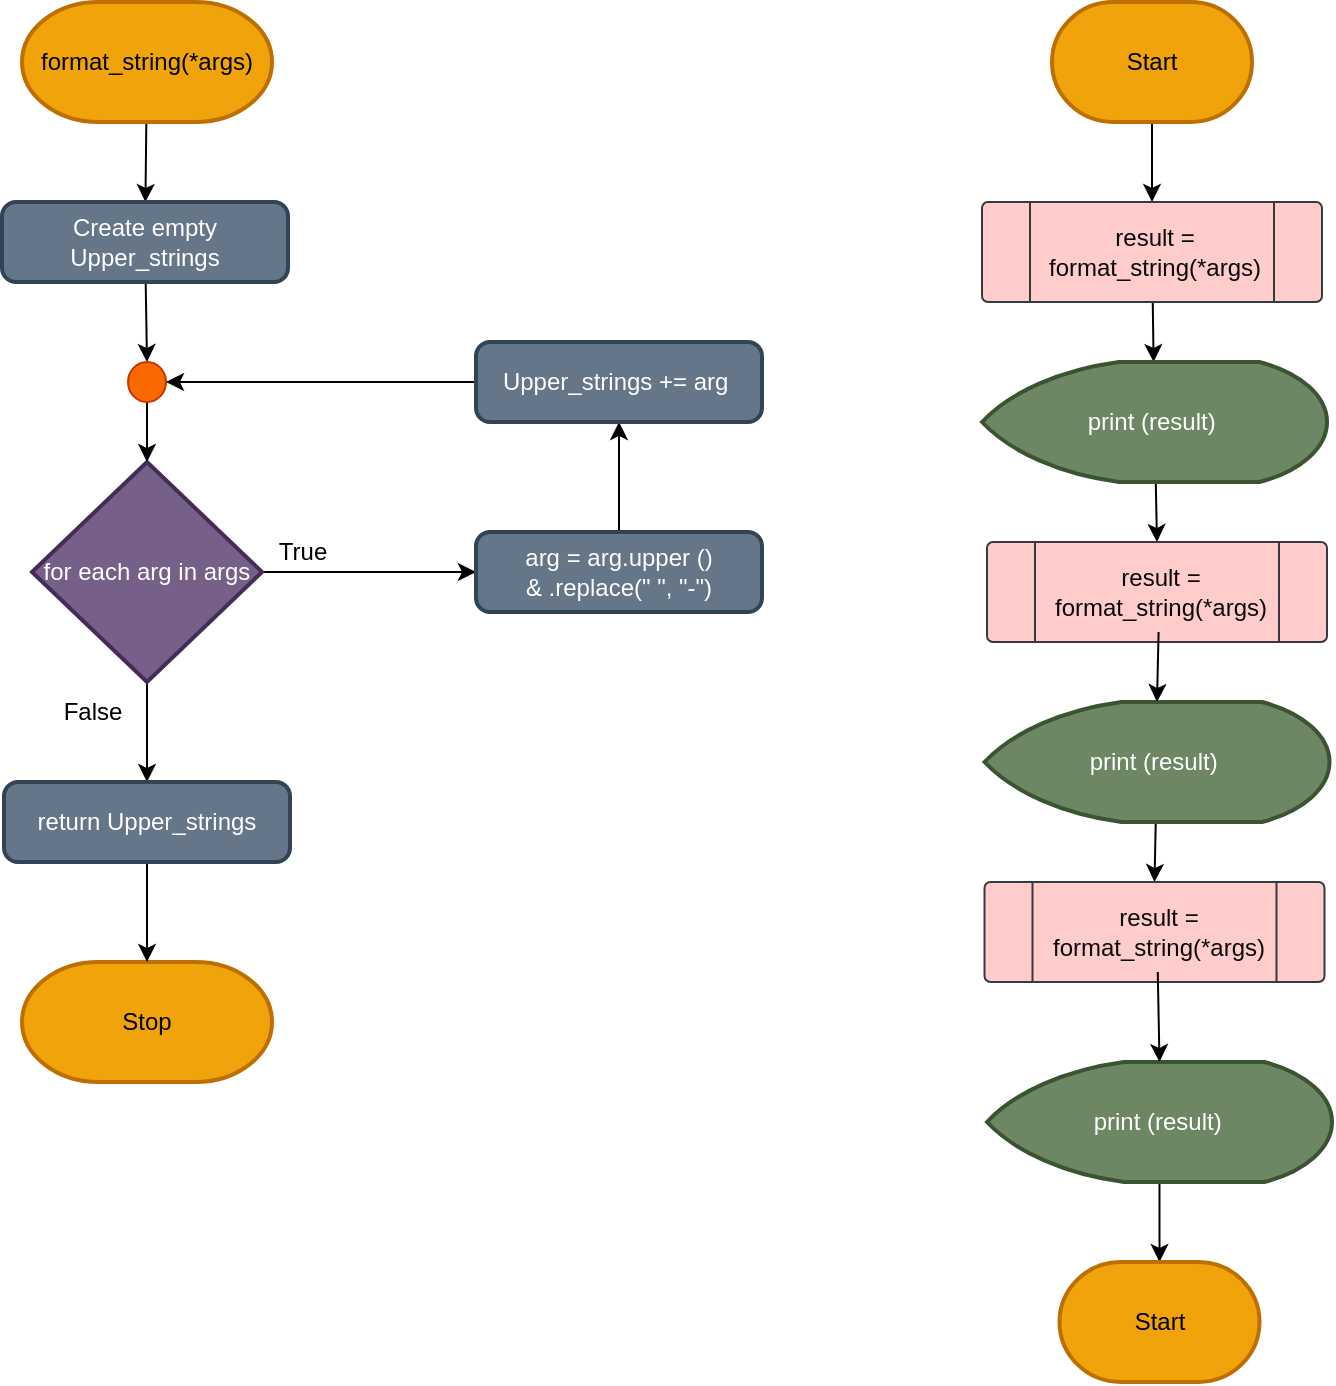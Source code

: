 <mxfile>
    <diagram id="SRuUUILZ2nNRZI7WkXr1" name="Page-1">
        <mxGraphModel dx="1214" dy="698" grid="1" gridSize="10" guides="1" tooltips="1" connect="1" arrows="1" fold="1" page="1" pageScale="1" pageWidth="850" pageHeight="1100" math="0" shadow="0">
            <root>
                <mxCell id="0"/>
                <mxCell id="1" parent="0"/>
                <mxCell id="16" style="edgeStyle=none;html=1;" parent="1" source="2" target="7" edge="1">
                    <mxGeometry relative="1" as="geometry"/>
                </mxCell>
                <mxCell id="2" value="format_string(*args)" style="strokeWidth=2;html=1;shape=mxgraph.flowchart.terminator;whiteSpace=wrap;fillColor=#f0a30a;fontColor=#000000;strokeColor=#BD7000;" parent="1" vertex="1">
                    <mxGeometry x="110" y="30" width="125" height="60" as="geometry"/>
                </mxCell>
                <mxCell id="17" style="edgeStyle=none;html=1;entryX=0.5;entryY=0;entryDx=0;entryDy=0;entryPerimeter=0;" parent="1" source="7" target="11" edge="1">
                    <mxGeometry relative="1" as="geometry"/>
                </mxCell>
                <mxCell id="7" value="Create empty Upper_strings" style="rounded=1;whiteSpace=wrap;html=1;absoluteArcSize=1;arcSize=14;strokeWidth=2;fillColor=#647687;strokeColor=#314354;fontColor=#ffffff;" parent="1" vertex="1">
                    <mxGeometry x="100" y="130" width="143" height="40" as="geometry"/>
                </mxCell>
                <mxCell id="14" style="edgeStyle=none;html=1;entryX=0;entryY=0.5;entryDx=0;entryDy=0;" parent="1" source="9" target="13" edge="1">
                    <mxGeometry relative="1" as="geometry"/>
                </mxCell>
                <mxCell id="23" style="edgeStyle=none;html=1;" parent="1" source="9" target="19" edge="1">
                    <mxGeometry relative="1" as="geometry"/>
                </mxCell>
                <mxCell id="9" value="for each arg in args" style="strokeWidth=2;html=1;shape=mxgraph.flowchart.decision;whiteSpace=wrap;fillColor=#76608a;fontColor=#ffffff;strokeColor=#432D57;" parent="1" vertex="1">
                    <mxGeometry x="115" y="260" width="115" height="110" as="geometry"/>
                </mxCell>
                <mxCell id="10" value="Stop" style="strokeWidth=2;html=1;shape=mxgraph.flowchart.terminator;whiteSpace=wrap;fillColor=#f0a30a;fontColor=#000000;strokeColor=#BD7000;" parent="1" vertex="1">
                    <mxGeometry x="110" y="510" width="125" height="60" as="geometry"/>
                </mxCell>
                <mxCell id="18" style="edgeStyle=none;html=1;entryX=0.5;entryY=0;entryDx=0;entryDy=0;entryPerimeter=0;" parent="1" source="11" target="9" edge="1">
                    <mxGeometry relative="1" as="geometry"/>
                </mxCell>
                <mxCell id="11" value="" style="verticalLabelPosition=bottom;verticalAlign=top;html=1;shape=mxgraph.flowchart.on-page_reference;fillColor=#fa6800;fontColor=#000000;strokeColor=#C73500;" parent="1" vertex="1">
                    <mxGeometry x="163" y="210" width="19" height="20" as="geometry"/>
                </mxCell>
                <mxCell id="21" style="edgeStyle=none;html=1;entryX=0.5;entryY=1;entryDx=0;entryDy=0;" parent="1" source="13" target="20" edge="1">
                    <mxGeometry relative="1" as="geometry"/>
                </mxCell>
                <mxCell id="13" value="arg = arg.upper ()&lt;br&gt;&amp;amp; .replace(&quot; &quot;, &quot;-&quot;)" style="rounded=1;whiteSpace=wrap;html=1;absoluteArcSize=1;arcSize=14;strokeWidth=2;fillColor=#647687;strokeColor=#314354;fontColor=#ffffff;" parent="1" vertex="1">
                    <mxGeometry x="337" y="295" width="143" height="40" as="geometry"/>
                </mxCell>
                <mxCell id="24" style="edgeStyle=none;html=1;" parent="1" source="19" target="10" edge="1">
                    <mxGeometry relative="1" as="geometry"/>
                </mxCell>
                <mxCell id="19" value="return Upper_strings" style="rounded=1;whiteSpace=wrap;html=1;absoluteArcSize=1;arcSize=14;strokeWidth=2;fillColor=#647687;strokeColor=#314354;fontColor=#ffffff;" parent="1" vertex="1">
                    <mxGeometry x="101" y="420" width="143" height="40" as="geometry"/>
                </mxCell>
                <mxCell id="22" style="edgeStyle=none;html=1;entryX=1;entryY=0.5;entryDx=0;entryDy=0;entryPerimeter=0;" parent="1" source="20" target="11" edge="1">
                    <mxGeometry relative="1" as="geometry"/>
                </mxCell>
                <mxCell id="20" value="Upper_strings += arg&amp;nbsp;" style="rounded=1;whiteSpace=wrap;html=1;absoluteArcSize=1;arcSize=14;strokeWidth=2;fillColor=#647687;strokeColor=#314354;fontColor=#ffffff;" parent="1" vertex="1">
                    <mxGeometry x="337" y="200" width="143" height="40" as="geometry"/>
                </mxCell>
                <mxCell id="32" style="edgeStyle=none;html=1;entryX=0.5;entryY=0;entryDx=0;entryDy=0;" parent="1" source="26" target="27" edge="1">
                    <mxGeometry relative="1" as="geometry"/>
                </mxCell>
                <mxCell id="26" value="Start" style="strokeWidth=2;html=1;shape=mxgraph.flowchart.terminator;whiteSpace=wrap;fillColor=#f0a30a;fontColor=#000000;strokeColor=#BD7000;" parent="1" vertex="1">
                    <mxGeometry x="625" y="30" width="100" height="60" as="geometry"/>
                </mxCell>
                <mxCell id="34" style="edgeStyle=none;html=1;" parent="1" source="27" target="29" edge="1">
                    <mxGeometry relative="1" as="geometry"/>
                </mxCell>
                <mxCell id="54" style="edgeStyle=none;html=1;entryX=0.5;entryY=0;entryDx=0;entryDy=0;" edge="1" parent="1" source="29" target="46">
                    <mxGeometry relative="1" as="geometry"/>
                </mxCell>
                <mxCell id="29" value="print (result)&amp;nbsp;" style="strokeWidth=2;html=1;shape=mxgraph.flowchart.display;whiteSpace=wrap;fillColor=#6d8764;strokeColor=#3A5431;fontColor=#ffffff;" parent="1" vertex="1">
                    <mxGeometry x="590" y="210" width="172.5" height="60" as="geometry"/>
                </mxCell>
                <mxCell id="37" value="True" style="text;html=1;align=center;verticalAlign=middle;resizable=0;points=[];autosize=1;strokeColor=none;fillColor=none;" parent="1" vertex="1">
                    <mxGeometry x="225" y="290" width="50" height="30" as="geometry"/>
                </mxCell>
                <mxCell id="38" value="False" style="text;html=1;align=center;verticalAlign=middle;resizable=0;points=[];autosize=1;strokeColor=none;fillColor=none;" parent="1" vertex="1">
                    <mxGeometry x="120" y="370" width="50" height="30" as="geometry"/>
                </mxCell>
                <mxCell id="44" value="" style="group" parent="1" vertex="1" connectable="0">
                    <mxGeometry x="590" y="130" width="170" height="50" as="geometry"/>
                </mxCell>
                <mxCell id="27" value="" style="verticalLabelPosition=bottom;verticalAlign=top;html=1;shape=process;whiteSpace=wrap;rounded=1;size=0.14;arcSize=6;fillColor=#ffcccc;strokeColor=#36393d;" parent="44" vertex="1">
                    <mxGeometry width="170" height="50" as="geometry"/>
                </mxCell>
                <mxCell id="28" value="&lt;font color=&quot;#0a0a0a&quot;&gt;result =&lt;br&gt;format_string(*args)&lt;/font&gt;" style="text;html=1;align=center;verticalAlign=middle;resizable=0;points=[];autosize=1;strokeColor=none;fillColor=none;" parent="44" vertex="1">
                    <mxGeometry x="21.25" y="5" width="130" height="40" as="geometry"/>
                </mxCell>
                <mxCell id="45" value="" style="group" vertex="1" connectable="0" parent="1">
                    <mxGeometry x="592.5" y="300" width="170" height="50" as="geometry"/>
                </mxCell>
                <mxCell id="46" value="" style="verticalLabelPosition=bottom;verticalAlign=top;html=1;shape=process;whiteSpace=wrap;rounded=1;size=0.14;arcSize=6;fillColor=#ffcccc;strokeColor=#36393d;" vertex="1" parent="45">
                    <mxGeometry width="170" height="50" as="geometry"/>
                </mxCell>
                <mxCell id="47" value="&lt;font color=&quot;#0a0a0a&quot;&gt;result =&lt;br&gt;format_string(*args)&lt;/font&gt;" style="text;html=1;align=center;verticalAlign=middle;resizable=0;points=[];autosize=1;strokeColor=none;fillColor=none;" vertex="1" parent="45">
                    <mxGeometry x="21.25" y="5" width="130" height="40" as="geometry"/>
                </mxCell>
                <mxCell id="56" style="edgeStyle=none;html=1;entryX=0.5;entryY=0;entryDx=0;entryDy=0;" edge="1" parent="1" source="48" target="50">
                    <mxGeometry relative="1" as="geometry"/>
                </mxCell>
                <mxCell id="48" value="print (result)&amp;nbsp;" style="strokeWidth=2;html=1;shape=mxgraph.flowchart.display;whiteSpace=wrap;fillColor=#6d8764;strokeColor=#3A5431;fontColor=#ffffff;" vertex="1" parent="1">
                    <mxGeometry x="591.25" y="380" width="172.5" height="60" as="geometry"/>
                </mxCell>
                <mxCell id="49" value="" style="group" vertex="1" connectable="0" parent="1">
                    <mxGeometry x="591.25" y="470" width="170" height="50" as="geometry"/>
                </mxCell>
                <mxCell id="50" value="" style="verticalLabelPosition=bottom;verticalAlign=top;html=1;shape=process;whiteSpace=wrap;rounded=1;size=0.14;arcSize=6;fillColor=#ffcccc;strokeColor=#36393d;" vertex="1" parent="49">
                    <mxGeometry width="170" height="50" as="geometry"/>
                </mxCell>
                <mxCell id="51" value="&lt;font color=&quot;#0a0a0a&quot;&gt;result =&lt;br&gt;format_string(*args)&lt;/font&gt;" style="text;html=1;align=center;verticalAlign=middle;resizable=0;points=[];autosize=1;strokeColor=none;fillColor=none;" vertex="1" parent="49">
                    <mxGeometry x="21.25" y="5" width="130" height="40" as="geometry"/>
                </mxCell>
                <mxCell id="58" style="edgeStyle=none;html=1;" edge="1" parent="1" source="52" target="53">
                    <mxGeometry relative="1" as="geometry"/>
                </mxCell>
                <mxCell id="52" value="print (result)&amp;nbsp;" style="strokeWidth=2;html=1;shape=mxgraph.flowchart.display;whiteSpace=wrap;fillColor=#6d8764;strokeColor=#3A5431;fontColor=#ffffff;" vertex="1" parent="1">
                    <mxGeometry x="592.5" y="560" width="172.5" height="60" as="geometry"/>
                </mxCell>
                <mxCell id="53" value="Start" style="strokeWidth=2;html=1;shape=mxgraph.flowchart.terminator;whiteSpace=wrap;fillColor=#f0a30a;fontColor=#000000;strokeColor=#BD7000;" vertex="1" parent="1">
                    <mxGeometry x="628.75" y="660" width="100" height="60" as="geometry"/>
                </mxCell>
                <mxCell id="55" style="edgeStyle=none;html=1;entryX=0.5;entryY=0;entryDx=0;entryDy=0;entryPerimeter=0;" edge="1" parent="1" source="47" target="48">
                    <mxGeometry relative="1" as="geometry"/>
                </mxCell>
                <mxCell id="57" style="edgeStyle=none;html=1;entryX=0.5;entryY=0;entryDx=0;entryDy=0;entryPerimeter=0;" edge="1" parent="1" source="51" target="52">
                    <mxGeometry relative="1" as="geometry"/>
                </mxCell>
            </root>
        </mxGraphModel>
    </diagram>
</mxfile>
